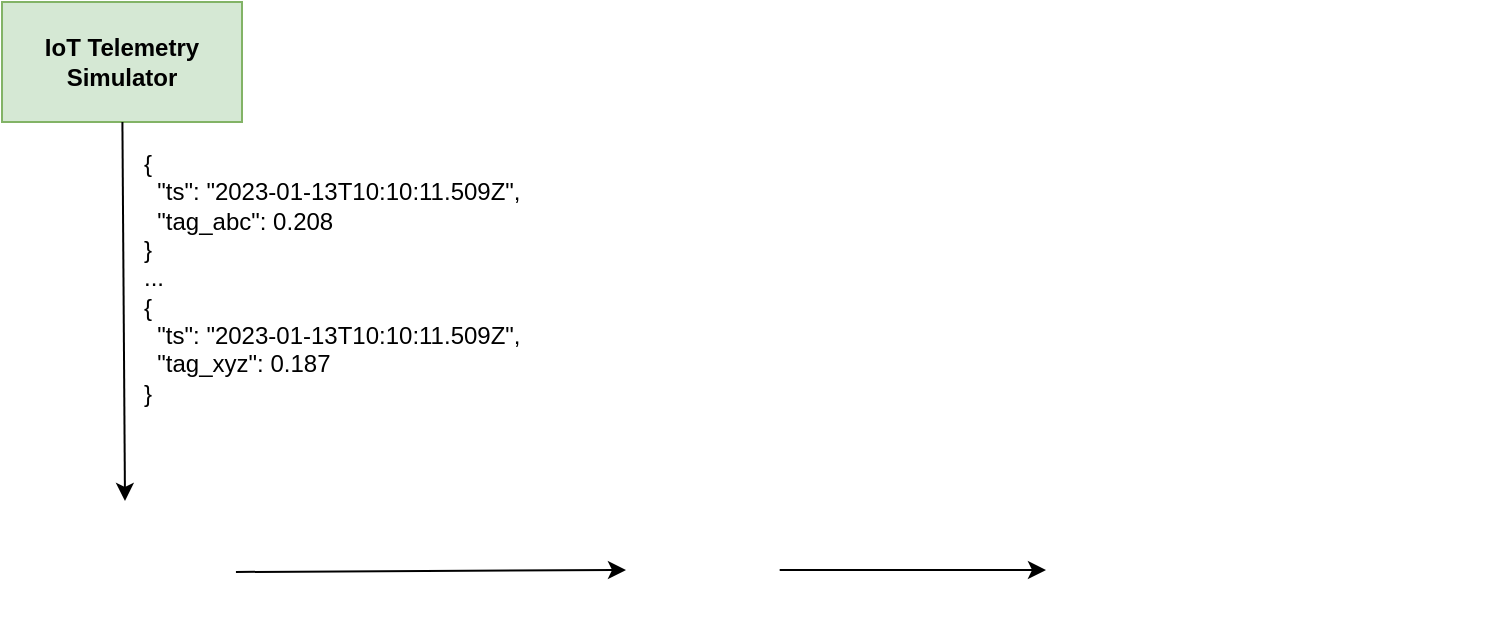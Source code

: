 <mxfile>
    <diagram id="tBYvX2xzh4JVv8nWct_T" name="Page-1">
        <mxGraphModel dx="1145" dy="773" grid="1" gridSize="10" guides="1" tooltips="1" connect="1" arrows="1" fold="1" page="1" pageScale="1" pageWidth="850" pageHeight="1100" math="0" shadow="0">
            <root>
                <mxCell id="0"/>
                <mxCell id="1" parent="0"/>
                <mxCell id="DQ16eLSjtrJbzWLSPgBY-1" value="&lt;b&gt;IoT Telemetry Simulator&lt;/b&gt;" style="rounded=0;whiteSpace=wrap;html=1;fillColor=#d5e8d4;strokeColor=#82b366;" parent="1" vertex="1">
                    <mxGeometry x="13" y="80" width="120" height="60" as="geometry"/>
                </mxCell>
                <mxCell id="DQ16eLSjtrJbzWLSPgBY-7" value="" style="endArrow=classic;html=1;rounded=0;entryX=0.5;entryY=0;entryDx=0;entryDy=0;" parent="1" source="DQ16eLSjtrJbzWLSPgBY-1" target="6" edge="1">
                    <mxGeometry width="50" height="50" relative="1" as="geometry">
                        <mxPoint x="163" y="100" as="sourcePoint"/>
                        <mxPoint x="73" y="310" as="targetPoint"/>
                    </mxGeometry>
                </mxCell>
                <mxCell id="DQ16eLSjtrJbzWLSPgBY-8" value="" style="endArrow=classic;html=1;rounded=0;exitX=0.951;exitY=0.577;exitDx=0;exitDy=0;exitPerimeter=0;entryX=0;entryY=0.5;entryDx=0;entryDy=0;" parent="1" source="6" target="4" edge="1">
                    <mxGeometry width="50" height="50" relative="1" as="geometry">
                        <mxPoint x="105.4" y="365.954" as="sourcePoint"/>
                        <mxPoint x="422" y="366.838" as="targetPoint"/>
                    </mxGeometry>
                </mxCell>
                <mxCell id="DQ16eLSjtrJbzWLSPgBY-9" value="" style="endArrow=classic;html=1;rounded=0;exitX=1;exitY=0.5;exitDx=0;exitDy=0;entryX=0;entryY=0.5;entryDx=0;entryDy=0;" parent="1" source="4" target="5" edge="1">
                    <mxGeometry width="50" height="50" relative="1" as="geometry">
                        <mxPoint x="509.84" y="410" as="sourcePoint"/>
                        <mxPoint x="723" y="365" as="targetPoint"/>
                    </mxGeometry>
                </mxCell>
                <mxCell id="DQ16eLSjtrJbzWLSPgBY-10" value="&lt;div&gt;{&lt;/div&gt;&lt;div&gt;&lt;span style=&quot;background-color: initial;&quot;&gt;&amp;nbsp; &quot;ts&quot;: &quot;2023-01-13T10:10:11.509Z&quot;,&lt;/span&gt;&lt;br&gt;&lt;/div&gt;&lt;div&gt;&amp;nbsp; &quot;tag_abc&quot;: 0.208&lt;/div&gt;&lt;div&gt;}&lt;/div&gt;&lt;div&gt;...&lt;/div&gt;&lt;div&gt;&lt;div style=&quot;border-color: var(--border-color);&quot;&gt;{&lt;/div&gt;&lt;div style=&quot;border-color: var(--border-color);&quot;&gt;&lt;span style=&quot;border-color: var(--border-color); background-color: initial;&quot;&gt;&amp;nbsp; &quot;ts&quot;: &quot;2023-01-13T10:10:11.509Z&quot;,&lt;/span&gt;&lt;br style=&quot;border-color: var(--border-color);&quot;&gt;&lt;/div&gt;&lt;div style=&quot;border-color: var(--border-color);&quot;&gt;&amp;nbsp; &quot;tag_xyz&quot;: 0.187&lt;/div&gt;&lt;div style=&quot;border-color: var(--border-color);&quot;&gt;}&lt;/div&gt;&lt;/div&gt;" style="text;html=1;strokeColor=none;fillColor=none;align=left;verticalAlign=middle;whiteSpace=wrap;rounded=0;" parent="1" vertex="1">
                    <mxGeometry x="82" y="168" width="320" height="100" as="geometry"/>
                </mxCell>
                <mxCell id="4" value="" style="shape=image;verticalLabelPosition=bottom;labelBackgroundColor=default;verticalAlign=top;aspect=fixed;imageAspect=0;image=https://raw.githubusercontent.com/influxdata/telegraf/master/assets/TelegrafTiger.png;" parent="1" vertex="1">
                    <mxGeometry x="325" y="338" width="76.84" height="52" as="geometry"/>
                </mxCell>
                <mxCell id="5" value="" style="shape=image;verticalLabelPosition=bottom;labelBackgroundColor=default;verticalAlign=top;aspect=fixed;imageAspect=0;image=https://raw.githubusercontent.com/influxdata/influxdb/master/assets/influxdb-logo.png;" parent="1" vertex="1">
                    <mxGeometry x="535" y="341.66" width="230" height="44.68" as="geometry"/>
                </mxCell>
                <mxCell id="6" value="" style="shape=image;verticalLabelPosition=bottom;labelBackgroundColor=default;verticalAlign=top;aspect=fixed;imageAspect=0;image=https://upload.wikimedia.org/wikipedia/commons/thumb/5/53/Apache_kafka_wordtype.svg/2560px-Apache_kafka_wordtype.svg.png;" parent="1" vertex="1">
                    <mxGeometry x="13" y="329.5" width="123" height="61.5" as="geometry"/>
                </mxCell>
            </root>
        </mxGraphModel>
    </diagram>
</mxfile>